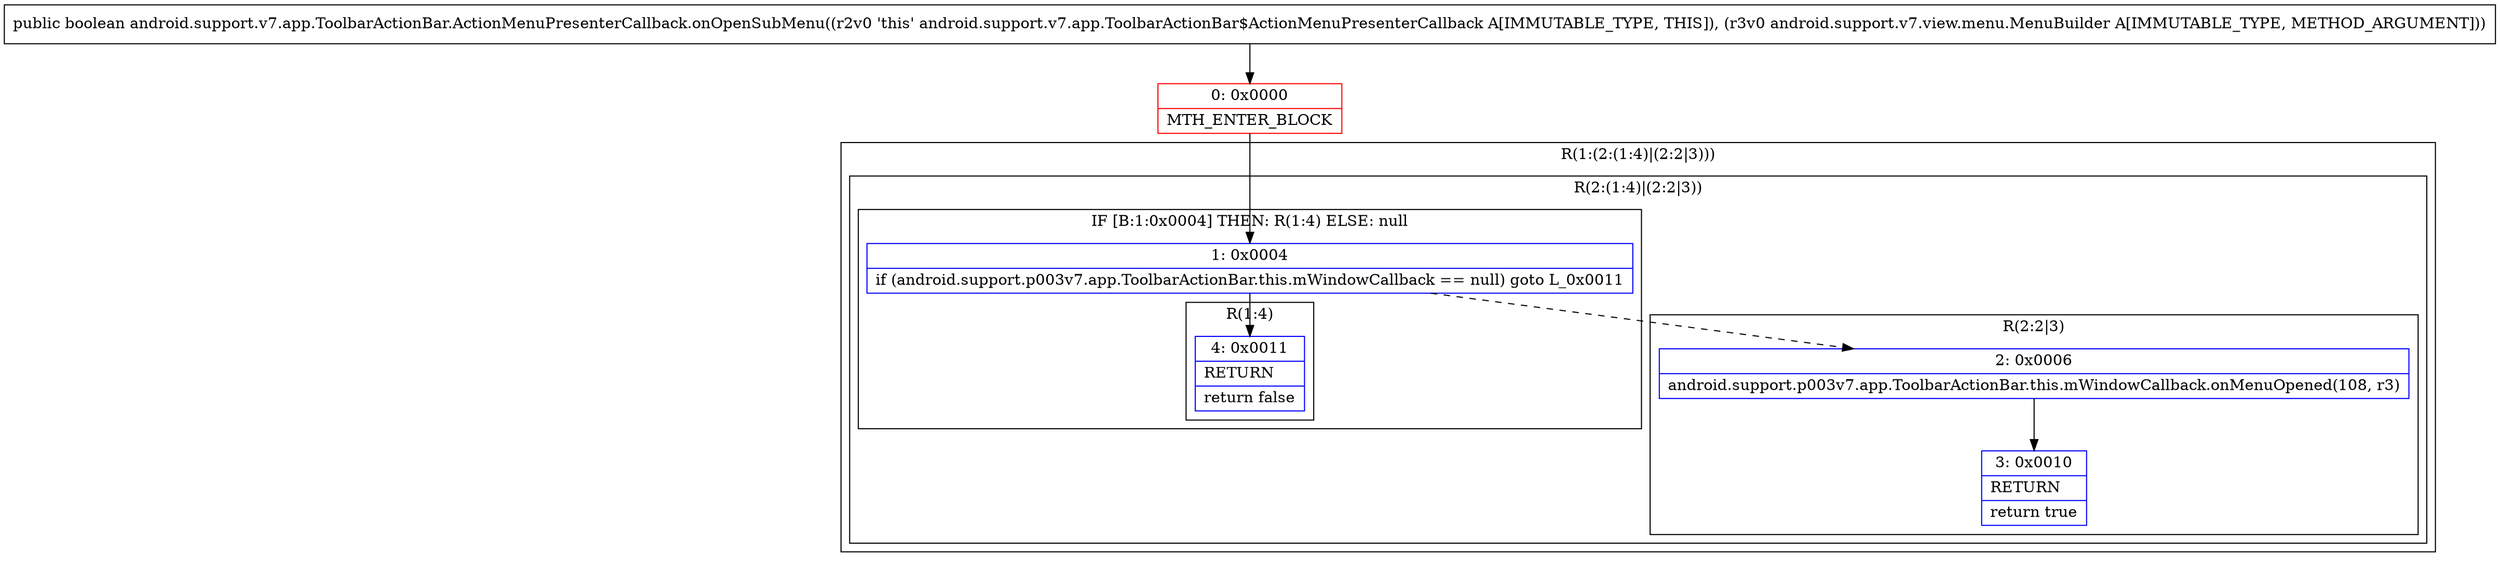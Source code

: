 digraph "CFG forandroid.support.v7.app.ToolbarActionBar.ActionMenuPresenterCallback.onOpenSubMenu(Landroid\/support\/v7\/view\/menu\/MenuBuilder;)Z" {
subgraph cluster_Region_933047700 {
label = "R(1:(2:(1:4)|(2:2|3)))";
node [shape=record,color=blue];
subgraph cluster_Region_1949993779 {
label = "R(2:(1:4)|(2:2|3))";
node [shape=record,color=blue];
subgraph cluster_IfRegion_202202829 {
label = "IF [B:1:0x0004] THEN: R(1:4) ELSE: null";
node [shape=record,color=blue];
Node_1 [shape=record,label="{1\:\ 0x0004|if (android.support.p003v7.app.ToolbarActionBar.this.mWindowCallback == null) goto L_0x0011\l}"];
subgraph cluster_Region_326344328 {
label = "R(1:4)";
node [shape=record,color=blue];
Node_4 [shape=record,label="{4\:\ 0x0011|RETURN\l|return false\l}"];
}
}
subgraph cluster_Region_1297932543 {
label = "R(2:2|3)";
node [shape=record,color=blue];
Node_2 [shape=record,label="{2\:\ 0x0006|android.support.p003v7.app.ToolbarActionBar.this.mWindowCallback.onMenuOpened(108, r3)\l}"];
Node_3 [shape=record,label="{3\:\ 0x0010|RETURN\l|return true\l}"];
}
}
}
Node_0 [shape=record,color=red,label="{0\:\ 0x0000|MTH_ENTER_BLOCK\l}"];
MethodNode[shape=record,label="{public boolean android.support.v7.app.ToolbarActionBar.ActionMenuPresenterCallback.onOpenSubMenu((r2v0 'this' android.support.v7.app.ToolbarActionBar$ActionMenuPresenterCallback A[IMMUTABLE_TYPE, THIS]), (r3v0 android.support.v7.view.menu.MenuBuilder A[IMMUTABLE_TYPE, METHOD_ARGUMENT])) }"];
MethodNode -> Node_0;
Node_1 -> Node_2[style=dashed];
Node_1 -> Node_4;
Node_2 -> Node_3;
Node_0 -> Node_1;
}

